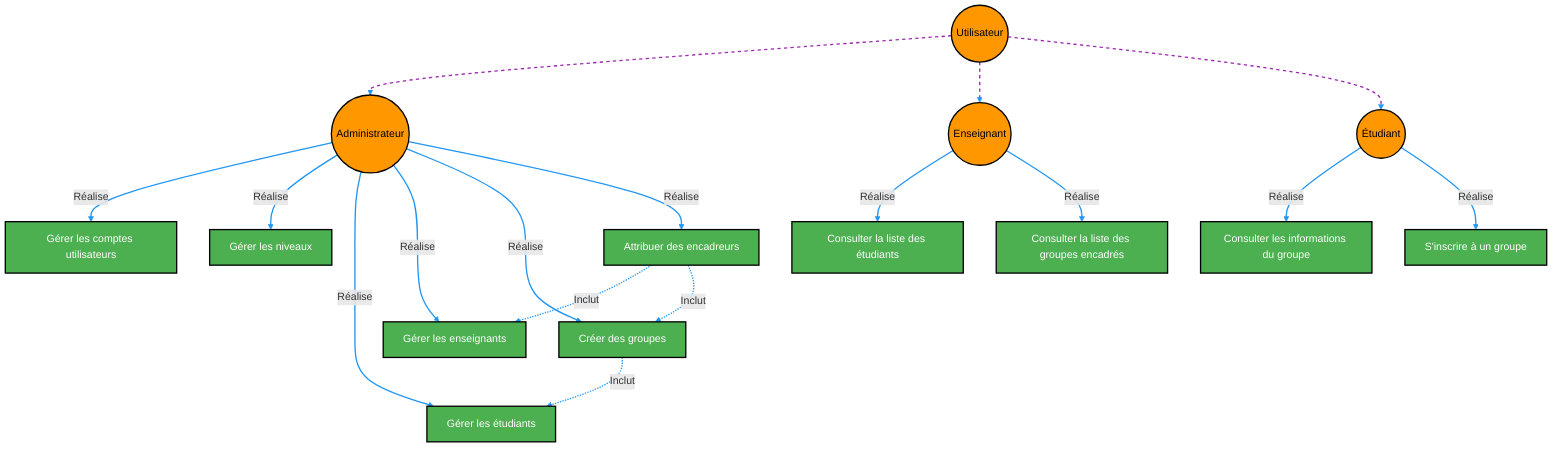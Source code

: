 graph TD
    %% Acteurs
    User((Utilisateur))
    Admin((Administrateur))
    Prof((Enseignant))
    Student((Étudiant))

    %% Cas d'utilisation
    UC1[Gérer les comptes utilisateurs]
    UC2[Gérer les niveaux]
    UC3[Gérer les étudiants]
    UC4[Gérer les enseignants]
    UC5[Créer des groupes]
    UC6[Attribuer des encadreurs]
    UC7[Consulter les informations du groupe]
    UC8[S'inscrire à un groupe]
    UC9[Consulter la liste des étudiants]
    UC10[Consulter la liste des groupes encadrés]

    %% Relations
    Admin -->|Réalise| UC1
    Admin -->|Réalise| UC2
    Admin -->|Réalise| UC3
    Admin -->|Réalise| UC4
    Admin -->|Réalise| UC5
    Admin -->|Réalise| UC6

    Prof -->|Réalise| UC9
    Prof -->|Réalise| UC10

    Student -->|Réalise| UC7
    Student -->|Réalise| UC8

    User --> Admin
    User --> Prof
    User --> Student

    %% Inclusions
    UC5 -.->|Inclut| UC3
    UC6 -.->|Inclut| UC4
    UC6 -.->|Inclut| UC5

    %% Styles
    classDef actor fill:#FF9800,stroke:#000,stroke-width:2px,color:#000;
    class User,Admin,Prof,Student actor;
    classDef usecase fill:#4CAF50,stroke:#000,stroke-width:2px,color:#fff;
    class UC1,UC2,UC3,UC4,UC5,UC6,UC7,UC8,UC9,UC10 usecase;
    linkStyle default stroke:#2196F3,stroke-width:2px;
    linkStyle 10,11,12 stroke:#9C27B0,stroke-width:2px,stroke-dasharray: 5 5;